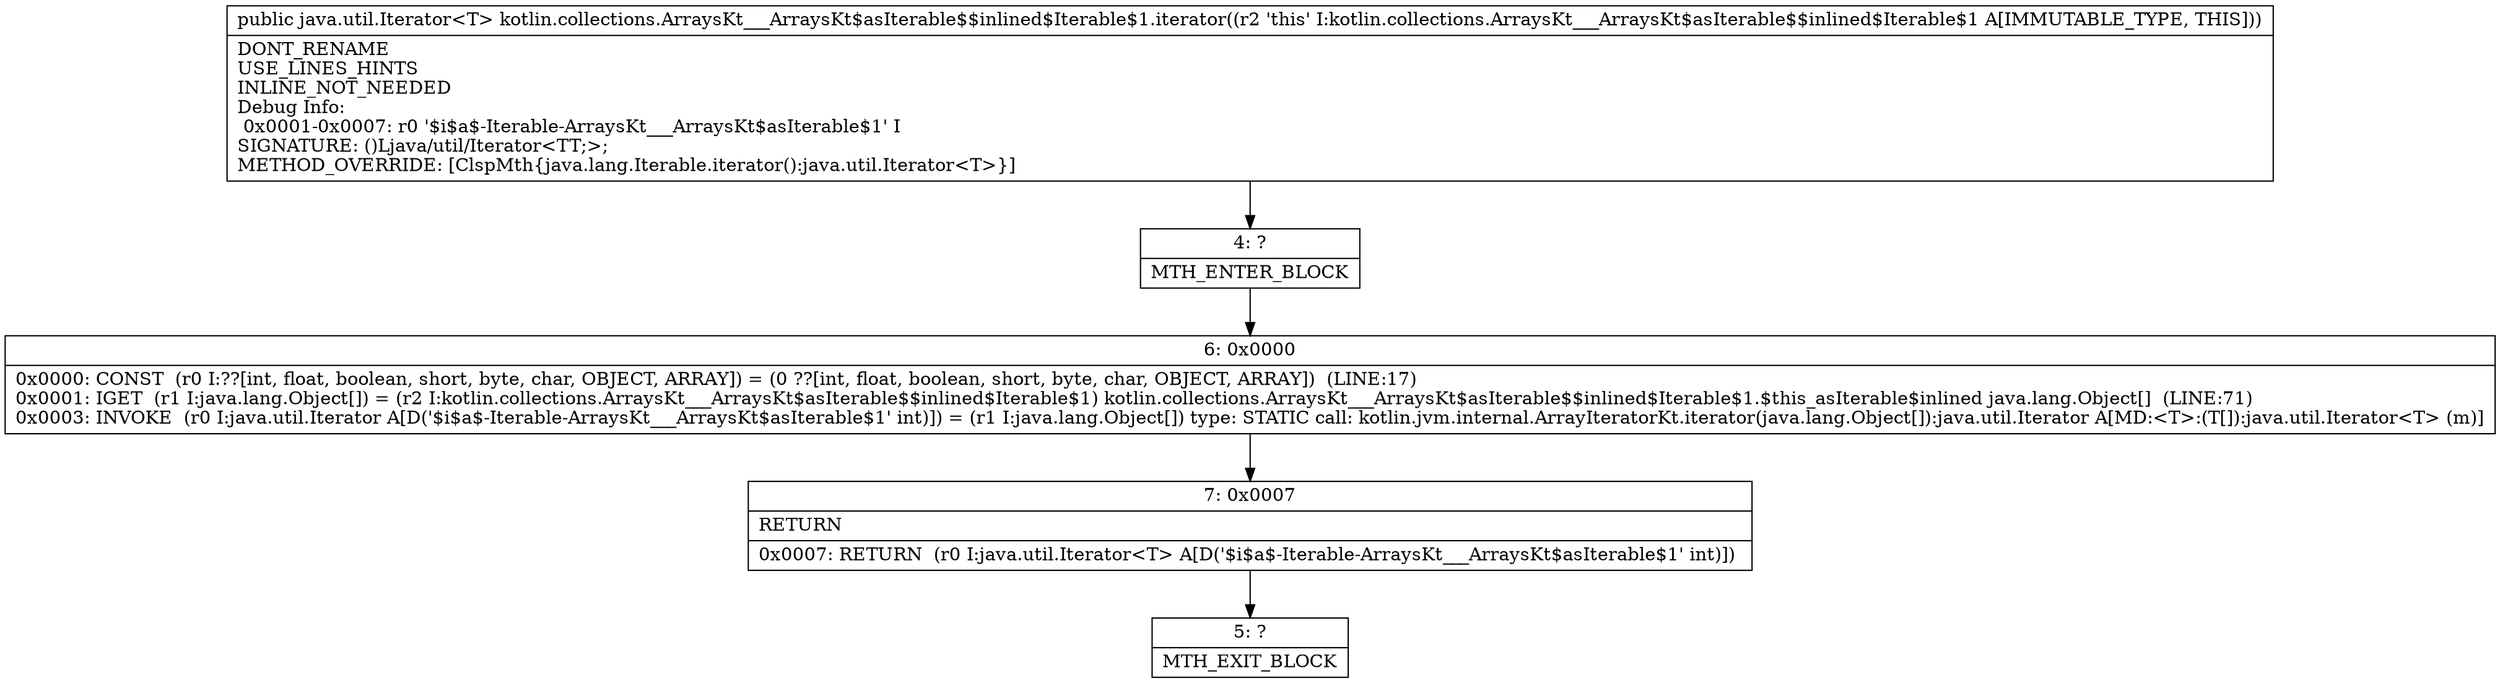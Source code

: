 digraph "CFG forkotlin.collections.ArraysKt___ArraysKt$asIterable$$inlined$Iterable$1.iterator()Ljava\/util\/Iterator;" {
Node_4 [shape=record,label="{4\:\ ?|MTH_ENTER_BLOCK\l}"];
Node_6 [shape=record,label="{6\:\ 0x0000|0x0000: CONST  (r0 I:??[int, float, boolean, short, byte, char, OBJECT, ARRAY]) = (0 ??[int, float, boolean, short, byte, char, OBJECT, ARRAY])  (LINE:17)\l0x0001: IGET  (r1 I:java.lang.Object[]) = (r2 I:kotlin.collections.ArraysKt___ArraysKt$asIterable$$inlined$Iterable$1) kotlin.collections.ArraysKt___ArraysKt$asIterable$$inlined$Iterable$1.$this_asIterable$inlined java.lang.Object[]  (LINE:71)\l0x0003: INVOKE  (r0 I:java.util.Iterator A[D('$i$a$\-Iterable\-ArraysKt___ArraysKt$asIterable$1' int)]) = (r1 I:java.lang.Object[]) type: STATIC call: kotlin.jvm.internal.ArrayIteratorKt.iterator(java.lang.Object[]):java.util.Iterator A[MD:\<T\>:(T[]):java.util.Iterator\<T\> (m)]\l}"];
Node_7 [shape=record,label="{7\:\ 0x0007|RETURN\l|0x0007: RETURN  (r0 I:java.util.Iterator\<T\> A[D('$i$a$\-Iterable\-ArraysKt___ArraysKt$asIterable$1' int)]) \l}"];
Node_5 [shape=record,label="{5\:\ ?|MTH_EXIT_BLOCK\l}"];
MethodNode[shape=record,label="{public java.util.Iterator\<T\> kotlin.collections.ArraysKt___ArraysKt$asIterable$$inlined$Iterable$1.iterator((r2 'this' I:kotlin.collections.ArraysKt___ArraysKt$asIterable$$inlined$Iterable$1 A[IMMUTABLE_TYPE, THIS]))  | DONT_RENAME\lUSE_LINES_HINTS\lINLINE_NOT_NEEDED\lDebug Info:\l  0x0001\-0x0007: r0 '$i$a$\-Iterable\-ArraysKt___ArraysKt$asIterable$1' I\lSIGNATURE: ()Ljava\/util\/Iterator\<TT;\>;\lMETHOD_OVERRIDE: [ClspMth\{java.lang.Iterable.iterator():java.util.Iterator\<T\>\}]\l}"];
MethodNode -> Node_4;Node_4 -> Node_6;
Node_6 -> Node_7;
Node_7 -> Node_5;
}

